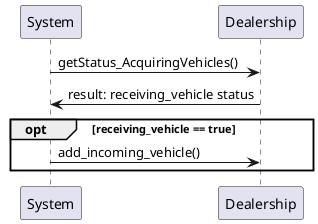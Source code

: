 '@author Christopher Engelhart
@startuml


System -> Dealership: getStatus_AcquiringVehicles()
System <- Dealership: result: receiving_vehicle status
    opt receiving_vehicle == true
        System -> Dealership: add_incoming_vehicle()
    end opt

@enduml